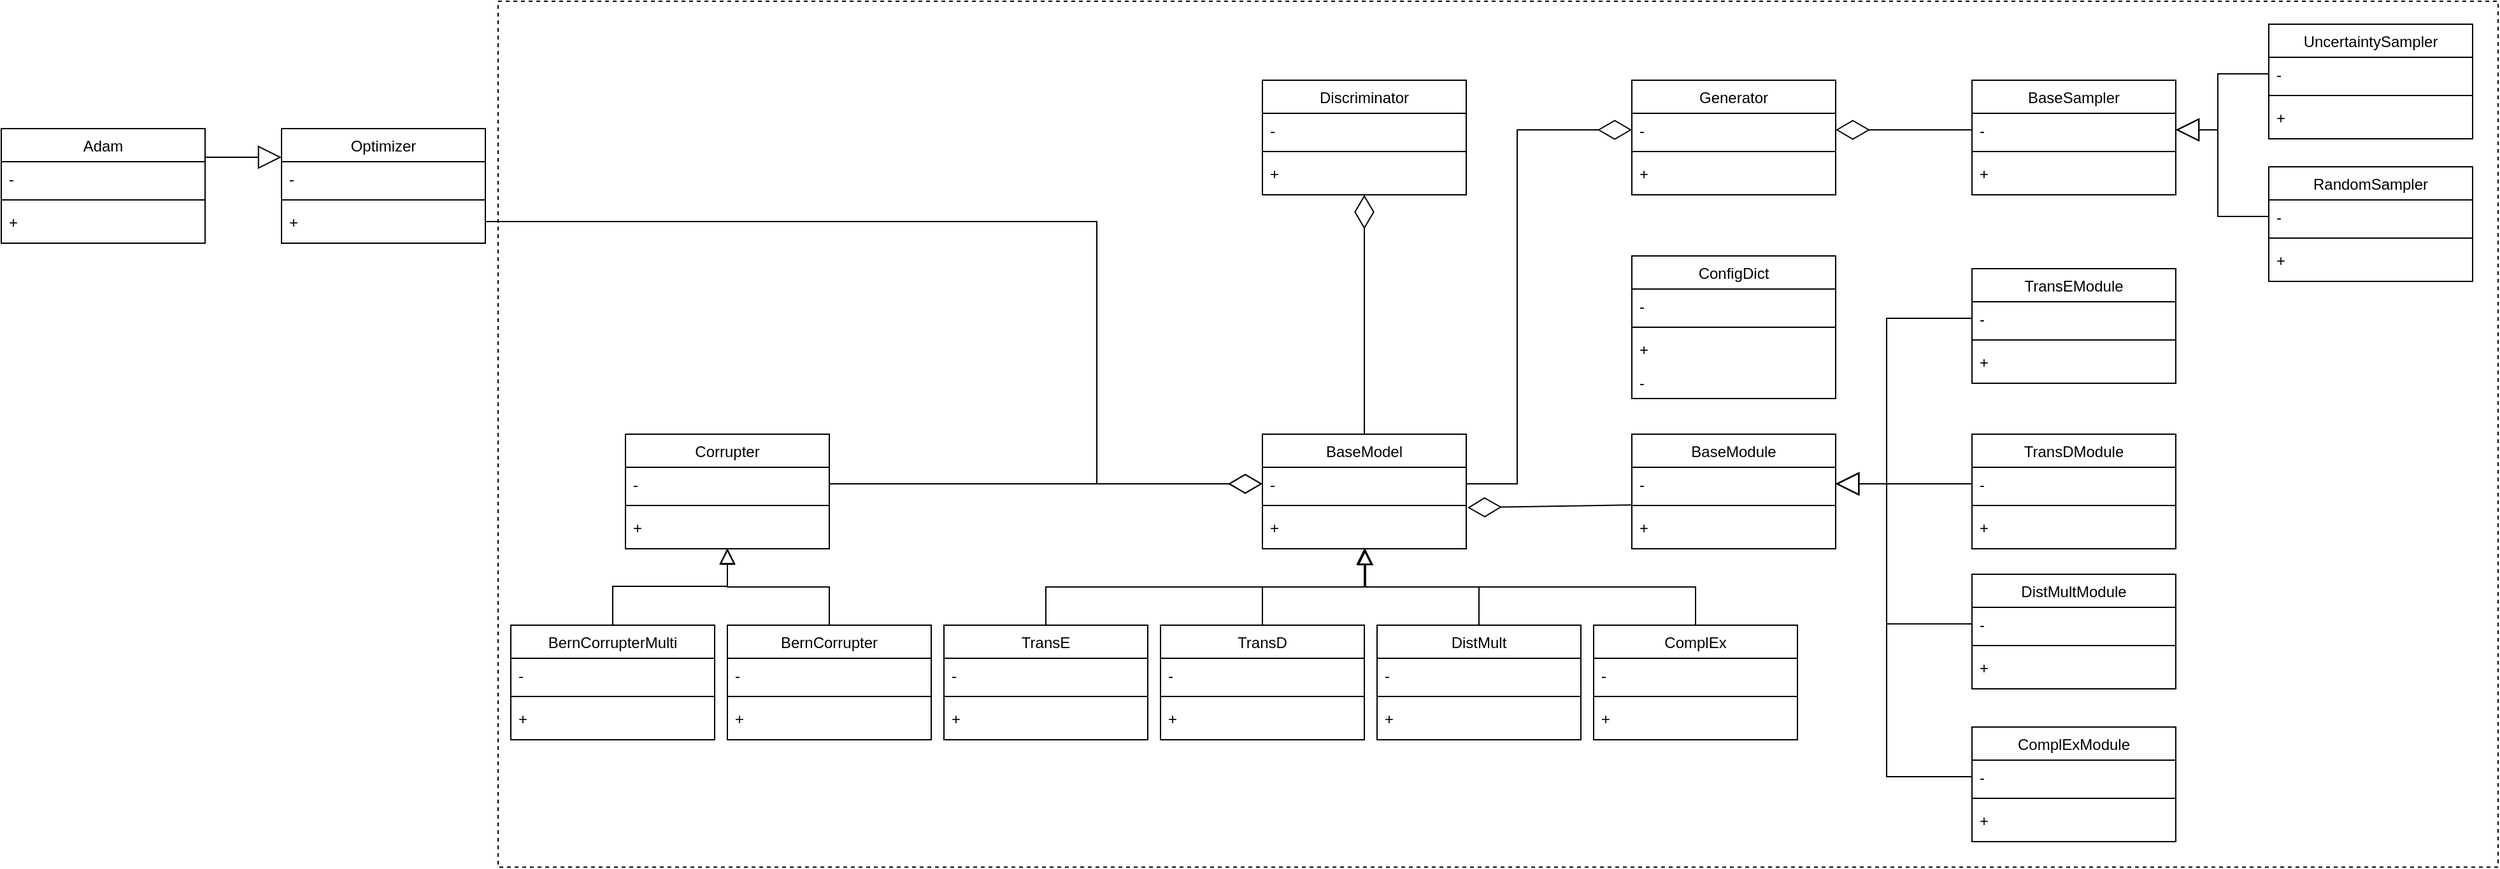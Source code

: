 <mxfile version="15.8.4" type="device"><diagram id="C5RBs43oDa-KdzZeNtuy" name="Page-1"><mxGraphModel dx="3197" dy="2439" grid="1" gridSize="10" guides="1" tooltips="1" connect="1" arrows="1" fold="1" page="1" pageScale="1" pageWidth="827" pageHeight="1169" math="0" shadow="0"><root><mxCell id="WIyWlLk6GJQsqaUBKTNV-0"/><mxCell id="WIyWlLk6GJQsqaUBKTNV-1" parent="WIyWlLk6GJQsqaUBKTNV-0"/><mxCell id="CrCPTvhU0eJIZJdXTXKo-10" value="" style="rounded=0;whiteSpace=wrap;html=1;dashed=1;" vertex="1" parent="WIyWlLk6GJQsqaUBKTNV-1"><mxGeometry x="-330" y="-490" width="1570" height="680" as="geometry"/></mxCell><mxCell id="NubgHJMBc4jNdzSwaArG-0" value="Generator" style="swimlane;fontStyle=0;align=center;verticalAlign=top;childLayout=stackLayout;horizontal=1;startSize=26;horizontalStack=0;resizeParent=1;resizeLast=0;collapsible=1;marginBottom=0;rounded=0;shadow=0;strokeWidth=1;" parent="WIyWlLk6GJQsqaUBKTNV-1" vertex="1"><mxGeometry x="560" y="-428" width="160" height="90" as="geometry"><mxRectangle x="550" y="140" width="160" height="26" as="alternateBounds"/></mxGeometry></mxCell><mxCell id="NubgHJMBc4jNdzSwaArG-5" value="- " style="text;align=left;verticalAlign=top;spacingLeft=4;spacingRight=4;overflow=hidden;rotatable=0;points=[[0,0.5],[1,0.5]];portConstraint=eastwest;rounded=0;shadow=0;html=0;" parent="NubgHJMBc4jNdzSwaArG-0" vertex="1"><mxGeometry y="26" width="160" height="26" as="geometry"/></mxCell><mxCell id="NubgHJMBc4jNdzSwaArG-6" value="" style="line;html=1;strokeWidth=1;align=left;verticalAlign=middle;spacingTop=-1;spacingLeft=3;spacingRight=3;rotatable=0;labelPosition=right;points=[];portConstraint=eastwest;" parent="NubgHJMBc4jNdzSwaArG-0" vertex="1"><mxGeometry y="52" width="160" height="8" as="geometry"/></mxCell><mxCell id="NubgHJMBc4jNdzSwaArG-7" value="+ " style="text;align=left;verticalAlign=top;spacingLeft=4;spacingRight=4;overflow=hidden;rotatable=0;points=[[0,0.5],[1,0.5]];portConstraint=eastwest;" parent="NubgHJMBc4jNdzSwaArG-0" vertex="1"><mxGeometry y="60" width="160" height="26" as="geometry"/></mxCell><mxCell id="NubgHJMBc4jNdzSwaArG-10" value="Discriminator" style="swimlane;fontStyle=0;align=center;verticalAlign=top;childLayout=stackLayout;horizontal=1;startSize=26;horizontalStack=0;resizeParent=1;resizeLast=0;collapsible=1;marginBottom=0;rounded=0;shadow=0;strokeWidth=1;" parent="WIyWlLk6GJQsqaUBKTNV-1" vertex="1"><mxGeometry x="270" y="-428" width="160" height="90" as="geometry"><mxRectangle x="550" y="140" width="160" height="26" as="alternateBounds"/></mxGeometry></mxCell><mxCell id="NubgHJMBc4jNdzSwaArG-11" value="- " style="text;align=left;verticalAlign=top;spacingLeft=4;spacingRight=4;overflow=hidden;rotatable=0;points=[[0,0.5],[1,0.5]];portConstraint=eastwest;rounded=0;shadow=0;html=0;" parent="NubgHJMBc4jNdzSwaArG-10" vertex="1"><mxGeometry y="26" width="160" height="26" as="geometry"/></mxCell><mxCell id="NubgHJMBc4jNdzSwaArG-12" value="" style="line;html=1;strokeWidth=1;align=left;verticalAlign=middle;spacingTop=-1;spacingLeft=3;spacingRight=3;rotatable=0;labelPosition=right;points=[];portConstraint=eastwest;" parent="NubgHJMBc4jNdzSwaArG-10" vertex="1"><mxGeometry y="52" width="160" height="8" as="geometry"/></mxCell><mxCell id="NubgHJMBc4jNdzSwaArG-13" value="+ " style="text;align=left;verticalAlign=top;spacingLeft=4;spacingRight=4;overflow=hidden;rotatable=0;points=[[0,0.5],[1,0.5]];portConstraint=eastwest;" parent="NubgHJMBc4jNdzSwaArG-10" vertex="1"><mxGeometry y="60" width="160" height="26" as="geometry"/></mxCell><mxCell id="NubgHJMBc4jNdzSwaArG-14" value="BaseModel" style="swimlane;fontStyle=0;align=center;verticalAlign=top;childLayout=stackLayout;horizontal=1;startSize=26;horizontalStack=0;resizeParent=1;resizeLast=0;collapsible=1;marginBottom=0;rounded=0;shadow=0;strokeWidth=1;" parent="WIyWlLk6GJQsqaUBKTNV-1" vertex="1"><mxGeometry x="270" y="-150" width="160" height="90" as="geometry"><mxRectangle x="550" y="140" width="160" height="26" as="alternateBounds"/></mxGeometry></mxCell><mxCell id="NubgHJMBc4jNdzSwaArG-15" value="- " style="text;align=left;verticalAlign=top;spacingLeft=4;spacingRight=4;overflow=hidden;rotatable=0;points=[[0,0.5],[1,0.5]];portConstraint=eastwest;rounded=0;shadow=0;html=0;" parent="NubgHJMBc4jNdzSwaArG-14" vertex="1"><mxGeometry y="26" width="160" height="26" as="geometry"/></mxCell><mxCell id="NubgHJMBc4jNdzSwaArG-16" value="" style="line;html=1;strokeWidth=1;align=left;verticalAlign=middle;spacingTop=-1;spacingLeft=3;spacingRight=3;rotatable=0;labelPosition=right;points=[];portConstraint=eastwest;" parent="NubgHJMBc4jNdzSwaArG-14" vertex="1"><mxGeometry y="52" width="160" height="8" as="geometry"/></mxCell><mxCell id="NubgHJMBc4jNdzSwaArG-17" value="+ " style="text;align=left;verticalAlign=top;spacingLeft=4;spacingRight=4;overflow=hidden;rotatable=0;points=[[0,0.5],[1,0.5]];portConstraint=eastwest;" parent="NubgHJMBc4jNdzSwaArG-14" vertex="1"><mxGeometry y="60" width="160" height="26" as="geometry"/></mxCell><mxCell id="NubgHJMBc4jNdzSwaArG-18" value="TransE" style="swimlane;fontStyle=0;align=center;verticalAlign=top;childLayout=stackLayout;horizontal=1;startSize=26;horizontalStack=0;resizeParent=1;resizeLast=0;collapsible=1;marginBottom=0;rounded=0;shadow=0;strokeWidth=1;" parent="WIyWlLk6GJQsqaUBKTNV-1" vertex="1"><mxGeometry x="20" width="160" height="90" as="geometry"><mxRectangle x="550" y="140" width="160" height="26" as="alternateBounds"/></mxGeometry></mxCell><mxCell id="NubgHJMBc4jNdzSwaArG-19" value="- " style="text;align=left;verticalAlign=top;spacingLeft=4;spacingRight=4;overflow=hidden;rotatable=0;points=[[0,0.5],[1,0.5]];portConstraint=eastwest;rounded=0;shadow=0;html=0;" parent="NubgHJMBc4jNdzSwaArG-18" vertex="1"><mxGeometry y="26" width="160" height="26" as="geometry"/></mxCell><mxCell id="NubgHJMBc4jNdzSwaArG-20" value="" style="line;html=1;strokeWidth=1;align=left;verticalAlign=middle;spacingTop=-1;spacingLeft=3;spacingRight=3;rotatable=0;labelPosition=right;points=[];portConstraint=eastwest;" parent="NubgHJMBc4jNdzSwaArG-18" vertex="1"><mxGeometry y="52" width="160" height="8" as="geometry"/></mxCell><mxCell id="NubgHJMBc4jNdzSwaArG-21" value="+ " style="text;align=left;verticalAlign=top;spacingLeft=4;spacingRight=4;overflow=hidden;rotatable=0;points=[[0,0.5],[1,0.5]];portConstraint=eastwest;" parent="NubgHJMBc4jNdzSwaArG-18" vertex="1"><mxGeometry y="60" width="160" height="26" as="geometry"/></mxCell><mxCell id="NubgHJMBc4jNdzSwaArG-22" value="TransD" style="swimlane;fontStyle=0;align=center;verticalAlign=top;childLayout=stackLayout;horizontal=1;startSize=26;horizontalStack=0;resizeParent=1;resizeLast=0;collapsible=1;marginBottom=0;rounded=0;shadow=0;strokeWidth=1;" parent="WIyWlLk6GJQsqaUBKTNV-1" vertex="1"><mxGeometry x="190" width="160" height="90" as="geometry"><mxRectangle x="550" y="140" width="160" height="26" as="alternateBounds"/></mxGeometry></mxCell><mxCell id="NubgHJMBc4jNdzSwaArG-23" value="- " style="text;align=left;verticalAlign=top;spacingLeft=4;spacingRight=4;overflow=hidden;rotatable=0;points=[[0,0.5],[1,0.5]];portConstraint=eastwest;rounded=0;shadow=0;html=0;" parent="NubgHJMBc4jNdzSwaArG-22" vertex="1"><mxGeometry y="26" width="160" height="26" as="geometry"/></mxCell><mxCell id="NubgHJMBc4jNdzSwaArG-24" value="" style="line;html=1;strokeWidth=1;align=left;verticalAlign=middle;spacingTop=-1;spacingLeft=3;spacingRight=3;rotatable=0;labelPosition=right;points=[];portConstraint=eastwest;" parent="NubgHJMBc4jNdzSwaArG-22" vertex="1"><mxGeometry y="52" width="160" height="8" as="geometry"/></mxCell><mxCell id="NubgHJMBc4jNdzSwaArG-25" value="+ " style="text;align=left;verticalAlign=top;spacingLeft=4;spacingRight=4;overflow=hidden;rotatable=0;points=[[0,0.5],[1,0.5]];portConstraint=eastwest;" parent="NubgHJMBc4jNdzSwaArG-22" vertex="1"><mxGeometry y="60" width="160" height="26" as="geometry"/></mxCell><mxCell id="NubgHJMBc4jNdzSwaArG-26" value="DistMult" style="swimlane;fontStyle=0;align=center;verticalAlign=top;childLayout=stackLayout;horizontal=1;startSize=26;horizontalStack=0;resizeParent=1;resizeLast=0;collapsible=1;marginBottom=0;rounded=0;shadow=0;strokeWidth=1;" parent="WIyWlLk6GJQsqaUBKTNV-1" vertex="1"><mxGeometry x="360" width="160" height="90" as="geometry"><mxRectangle x="550" y="140" width="160" height="26" as="alternateBounds"/></mxGeometry></mxCell><mxCell id="NubgHJMBc4jNdzSwaArG-27" value="- " style="text;align=left;verticalAlign=top;spacingLeft=4;spacingRight=4;overflow=hidden;rotatable=0;points=[[0,0.5],[1,0.5]];portConstraint=eastwest;rounded=0;shadow=0;html=0;" parent="NubgHJMBc4jNdzSwaArG-26" vertex="1"><mxGeometry y="26" width="160" height="26" as="geometry"/></mxCell><mxCell id="NubgHJMBc4jNdzSwaArG-28" value="" style="line;html=1;strokeWidth=1;align=left;verticalAlign=middle;spacingTop=-1;spacingLeft=3;spacingRight=3;rotatable=0;labelPosition=right;points=[];portConstraint=eastwest;" parent="NubgHJMBc4jNdzSwaArG-26" vertex="1"><mxGeometry y="52" width="160" height="8" as="geometry"/></mxCell><mxCell id="NubgHJMBc4jNdzSwaArG-29" value="+ " style="text;align=left;verticalAlign=top;spacingLeft=4;spacingRight=4;overflow=hidden;rotatable=0;points=[[0,0.5],[1,0.5]];portConstraint=eastwest;" parent="NubgHJMBc4jNdzSwaArG-26" vertex="1"><mxGeometry y="60" width="160" height="26" as="geometry"/></mxCell><mxCell id="NubgHJMBc4jNdzSwaArG-30" value="ComplEx" style="swimlane;fontStyle=0;align=center;verticalAlign=top;childLayout=stackLayout;horizontal=1;startSize=26;horizontalStack=0;resizeParent=1;resizeLast=0;collapsible=1;marginBottom=0;rounded=0;shadow=0;strokeWidth=1;" parent="WIyWlLk6GJQsqaUBKTNV-1" vertex="1"><mxGeometry x="530" width="160" height="90" as="geometry"><mxRectangle x="550" y="140" width="160" height="26" as="alternateBounds"/></mxGeometry></mxCell><mxCell id="NubgHJMBc4jNdzSwaArG-31" value="- " style="text;align=left;verticalAlign=top;spacingLeft=4;spacingRight=4;overflow=hidden;rotatable=0;points=[[0,0.5],[1,0.5]];portConstraint=eastwest;rounded=0;shadow=0;html=0;" parent="NubgHJMBc4jNdzSwaArG-30" vertex="1"><mxGeometry y="26" width="160" height="26" as="geometry"/></mxCell><mxCell id="NubgHJMBc4jNdzSwaArG-32" value="" style="line;html=1;strokeWidth=1;align=left;verticalAlign=middle;spacingTop=-1;spacingLeft=3;spacingRight=3;rotatable=0;labelPosition=right;points=[];portConstraint=eastwest;" parent="NubgHJMBc4jNdzSwaArG-30" vertex="1"><mxGeometry y="52" width="160" height="8" as="geometry"/></mxCell><mxCell id="NubgHJMBc4jNdzSwaArG-33" value="+ " style="text;align=left;verticalAlign=top;spacingLeft=4;spacingRight=4;overflow=hidden;rotatable=0;points=[[0,0.5],[1,0.5]];portConstraint=eastwest;" parent="NubgHJMBc4jNdzSwaArG-30" vertex="1"><mxGeometry y="60" width="160" height="26" as="geometry"/></mxCell><mxCell id="NubgHJMBc4jNdzSwaArG-34" value="BaseModule" style="swimlane;fontStyle=0;align=center;verticalAlign=top;childLayout=stackLayout;horizontal=1;startSize=26;horizontalStack=0;resizeParent=1;resizeLast=0;collapsible=1;marginBottom=0;rounded=0;shadow=0;strokeWidth=1;" parent="WIyWlLk6GJQsqaUBKTNV-1" vertex="1"><mxGeometry x="560" y="-150" width="160" height="90" as="geometry"><mxRectangle x="550" y="140" width="160" height="26" as="alternateBounds"/></mxGeometry></mxCell><mxCell id="NubgHJMBc4jNdzSwaArG-35" value="- " style="text;align=left;verticalAlign=top;spacingLeft=4;spacingRight=4;overflow=hidden;rotatable=0;points=[[0,0.5],[1,0.5]];portConstraint=eastwest;rounded=0;shadow=0;html=0;" parent="NubgHJMBc4jNdzSwaArG-34" vertex="1"><mxGeometry y="26" width="160" height="26" as="geometry"/></mxCell><mxCell id="NubgHJMBc4jNdzSwaArG-36" value="" style="line;html=1;strokeWidth=1;align=left;verticalAlign=middle;spacingTop=-1;spacingLeft=3;spacingRight=3;rotatable=0;labelPosition=right;points=[];portConstraint=eastwest;" parent="NubgHJMBc4jNdzSwaArG-34" vertex="1"><mxGeometry y="52" width="160" height="8" as="geometry"/></mxCell><mxCell id="NubgHJMBc4jNdzSwaArG-37" value="+ " style="text;align=left;verticalAlign=top;spacingLeft=4;spacingRight=4;overflow=hidden;rotatable=0;points=[[0,0.5],[1,0.5]];portConstraint=eastwest;" parent="NubgHJMBc4jNdzSwaArG-34" vertex="1"><mxGeometry y="60" width="160" height="26" as="geometry"/></mxCell><mxCell id="NubgHJMBc4jNdzSwaArG-38" value="TransEModule" style="swimlane;fontStyle=0;align=center;verticalAlign=top;childLayout=stackLayout;horizontal=1;startSize=26;horizontalStack=0;resizeParent=1;resizeLast=0;collapsible=1;marginBottom=0;rounded=0;shadow=0;strokeWidth=1;" parent="WIyWlLk6GJQsqaUBKTNV-1" vertex="1"><mxGeometry x="827" y="-280" width="160" height="90" as="geometry"><mxRectangle x="550" y="140" width="160" height="26" as="alternateBounds"/></mxGeometry></mxCell><mxCell id="NubgHJMBc4jNdzSwaArG-39" value="- " style="text;align=left;verticalAlign=top;spacingLeft=4;spacingRight=4;overflow=hidden;rotatable=0;points=[[0,0.5],[1,0.5]];portConstraint=eastwest;rounded=0;shadow=0;html=0;" parent="NubgHJMBc4jNdzSwaArG-38" vertex="1"><mxGeometry y="26" width="160" height="26" as="geometry"/></mxCell><mxCell id="NubgHJMBc4jNdzSwaArG-40" value="" style="line;html=1;strokeWidth=1;align=left;verticalAlign=middle;spacingTop=-1;spacingLeft=3;spacingRight=3;rotatable=0;labelPosition=right;points=[];portConstraint=eastwest;" parent="NubgHJMBc4jNdzSwaArG-38" vertex="1"><mxGeometry y="52" width="160" height="8" as="geometry"/></mxCell><mxCell id="NubgHJMBc4jNdzSwaArG-41" value="+ " style="text;align=left;verticalAlign=top;spacingLeft=4;spacingRight=4;overflow=hidden;rotatable=0;points=[[0,0.5],[1,0.5]];portConstraint=eastwest;" parent="NubgHJMBc4jNdzSwaArG-38" vertex="1"><mxGeometry y="60" width="160" height="26" as="geometry"/></mxCell><mxCell id="NubgHJMBc4jNdzSwaArG-42" value="TransDModule" style="swimlane;fontStyle=0;align=center;verticalAlign=top;childLayout=stackLayout;horizontal=1;startSize=26;horizontalStack=0;resizeParent=1;resizeLast=0;collapsible=1;marginBottom=0;rounded=0;shadow=0;strokeWidth=1;" parent="WIyWlLk6GJQsqaUBKTNV-1" vertex="1"><mxGeometry x="827" y="-150" width="160" height="90" as="geometry"><mxRectangle x="550" y="140" width="160" height="26" as="alternateBounds"/></mxGeometry></mxCell><mxCell id="NubgHJMBc4jNdzSwaArG-43" value="- " style="text;align=left;verticalAlign=top;spacingLeft=4;spacingRight=4;overflow=hidden;rotatable=0;points=[[0,0.5],[1,0.5]];portConstraint=eastwest;rounded=0;shadow=0;html=0;" parent="NubgHJMBc4jNdzSwaArG-42" vertex="1"><mxGeometry y="26" width="160" height="26" as="geometry"/></mxCell><mxCell id="NubgHJMBc4jNdzSwaArG-44" value="" style="line;html=1;strokeWidth=1;align=left;verticalAlign=middle;spacingTop=-1;spacingLeft=3;spacingRight=3;rotatable=0;labelPosition=right;points=[];portConstraint=eastwest;" parent="NubgHJMBc4jNdzSwaArG-42" vertex="1"><mxGeometry y="52" width="160" height="8" as="geometry"/></mxCell><mxCell id="NubgHJMBc4jNdzSwaArG-45" value="+ " style="text;align=left;verticalAlign=top;spacingLeft=4;spacingRight=4;overflow=hidden;rotatable=0;points=[[0,0.5],[1,0.5]];portConstraint=eastwest;" parent="NubgHJMBc4jNdzSwaArG-42" vertex="1"><mxGeometry y="60" width="160" height="26" as="geometry"/></mxCell><mxCell id="NubgHJMBc4jNdzSwaArG-46" value="DistMultModule" style="swimlane;fontStyle=0;align=center;verticalAlign=top;childLayout=stackLayout;horizontal=1;startSize=26;horizontalStack=0;resizeParent=1;resizeLast=0;collapsible=1;marginBottom=0;rounded=0;shadow=0;strokeWidth=1;" parent="WIyWlLk6GJQsqaUBKTNV-1" vertex="1"><mxGeometry x="827" y="-40" width="160" height="90" as="geometry"><mxRectangle x="550" y="140" width="160" height="26" as="alternateBounds"/></mxGeometry></mxCell><mxCell id="NubgHJMBc4jNdzSwaArG-47" value="- " style="text;align=left;verticalAlign=top;spacingLeft=4;spacingRight=4;overflow=hidden;rotatable=0;points=[[0,0.5],[1,0.5]];portConstraint=eastwest;rounded=0;shadow=0;html=0;" parent="NubgHJMBc4jNdzSwaArG-46" vertex="1"><mxGeometry y="26" width="160" height="26" as="geometry"/></mxCell><mxCell id="NubgHJMBc4jNdzSwaArG-48" value="" style="line;html=1;strokeWidth=1;align=left;verticalAlign=middle;spacingTop=-1;spacingLeft=3;spacingRight=3;rotatable=0;labelPosition=right;points=[];portConstraint=eastwest;" parent="NubgHJMBc4jNdzSwaArG-46" vertex="1"><mxGeometry y="52" width="160" height="8" as="geometry"/></mxCell><mxCell id="NubgHJMBc4jNdzSwaArG-49" value="+ " style="text;align=left;verticalAlign=top;spacingLeft=4;spacingRight=4;overflow=hidden;rotatable=0;points=[[0,0.5],[1,0.5]];portConstraint=eastwest;" parent="NubgHJMBc4jNdzSwaArG-46" vertex="1"><mxGeometry y="60" width="160" height="26" as="geometry"/></mxCell><mxCell id="NubgHJMBc4jNdzSwaArG-50" value="ComplExModule" style="swimlane;fontStyle=0;align=center;verticalAlign=top;childLayout=stackLayout;horizontal=1;startSize=26;horizontalStack=0;resizeParent=1;resizeLast=0;collapsible=1;marginBottom=0;rounded=0;shadow=0;strokeWidth=1;" parent="WIyWlLk6GJQsqaUBKTNV-1" vertex="1"><mxGeometry x="827" y="80" width="160" height="90" as="geometry"><mxRectangle x="550" y="140" width="160" height="26" as="alternateBounds"/></mxGeometry></mxCell><mxCell id="NubgHJMBc4jNdzSwaArG-51" value="- " style="text;align=left;verticalAlign=top;spacingLeft=4;spacingRight=4;overflow=hidden;rotatable=0;points=[[0,0.5],[1,0.5]];portConstraint=eastwest;rounded=0;shadow=0;html=0;" parent="NubgHJMBc4jNdzSwaArG-50" vertex="1"><mxGeometry y="26" width="160" height="26" as="geometry"/></mxCell><mxCell id="NubgHJMBc4jNdzSwaArG-52" value="" style="line;html=1;strokeWidth=1;align=left;verticalAlign=middle;spacingTop=-1;spacingLeft=3;spacingRight=3;rotatable=0;labelPosition=right;points=[];portConstraint=eastwest;" parent="NubgHJMBc4jNdzSwaArG-50" vertex="1"><mxGeometry y="52" width="160" height="8" as="geometry"/></mxCell><mxCell id="NubgHJMBc4jNdzSwaArG-53" value="+ " style="text;align=left;verticalAlign=top;spacingLeft=4;spacingRight=4;overflow=hidden;rotatable=0;points=[[0,0.5],[1,0.5]];portConstraint=eastwest;" parent="NubgHJMBc4jNdzSwaArG-50" vertex="1"><mxGeometry y="60" width="160" height="26" as="geometry"/></mxCell><mxCell id="NubgHJMBc4jNdzSwaArG-54" value="BaseSampler" style="swimlane;fontStyle=0;align=center;verticalAlign=top;childLayout=stackLayout;horizontal=1;startSize=26;horizontalStack=0;resizeParent=1;resizeLast=0;collapsible=1;marginBottom=0;rounded=0;shadow=0;strokeWidth=1;" parent="WIyWlLk6GJQsqaUBKTNV-1" vertex="1"><mxGeometry x="827" y="-428" width="160" height="90" as="geometry"><mxRectangle x="550" y="140" width="160" height="26" as="alternateBounds"/></mxGeometry></mxCell><mxCell id="NubgHJMBc4jNdzSwaArG-55" value="- " style="text;align=left;verticalAlign=top;spacingLeft=4;spacingRight=4;overflow=hidden;rotatable=0;points=[[0,0.5],[1,0.5]];portConstraint=eastwest;rounded=0;shadow=0;html=0;" parent="NubgHJMBc4jNdzSwaArG-54" vertex="1"><mxGeometry y="26" width="160" height="26" as="geometry"/></mxCell><mxCell id="NubgHJMBc4jNdzSwaArG-56" value="" style="line;html=1;strokeWidth=1;align=left;verticalAlign=middle;spacingTop=-1;spacingLeft=3;spacingRight=3;rotatable=0;labelPosition=right;points=[];portConstraint=eastwest;" parent="NubgHJMBc4jNdzSwaArG-54" vertex="1"><mxGeometry y="52" width="160" height="8" as="geometry"/></mxCell><mxCell id="NubgHJMBc4jNdzSwaArG-57" value="+ " style="text;align=left;verticalAlign=top;spacingLeft=4;spacingRight=4;overflow=hidden;rotatable=0;points=[[0,0.5],[1,0.5]];portConstraint=eastwest;" parent="NubgHJMBc4jNdzSwaArG-54" vertex="1"><mxGeometry y="60" width="160" height="26" as="geometry"/></mxCell><mxCell id="NubgHJMBc4jNdzSwaArG-58" value="RandomSampler" style="swimlane;fontStyle=0;align=center;verticalAlign=top;childLayout=stackLayout;horizontal=1;startSize=26;horizontalStack=0;resizeParent=1;resizeLast=0;collapsible=1;marginBottom=0;rounded=0;shadow=0;strokeWidth=1;" parent="WIyWlLk6GJQsqaUBKTNV-1" vertex="1"><mxGeometry x="1060" y="-360" width="160" height="90" as="geometry"><mxRectangle x="550" y="140" width="160" height="26" as="alternateBounds"/></mxGeometry></mxCell><mxCell id="NubgHJMBc4jNdzSwaArG-59" value="- " style="text;align=left;verticalAlign=top;spacingLeft=4;spacingRight=4;overflow=hidden;rotatable=0;points=[[0,0.5],[1,0.5]];portConstraint=eastwest;rounded=0;shadow=0;html=0;" parent="NubgHJMBc4jNdzSwaArG-58" vertex="1"><mxGeometry y="26" width="160" height="26" as="geometry"/></mxCell><mxCell id="NubgHJMBc4jNdzSwaArG-60" value="" style="line;html=1;strokeWidth=1;align=left;verticalAlign=middle;spacingTop=-1;spacingLeft=3;spacingRight=3;rotatable=0;labelPosition=right;points=[];portConstraint=eastwest;" parent="NubgHJMBc4jNdzSwaArG-58" vertex="1"><mxGeometry y="52" width="160" height="8" as="geometry"/></mxCell><mxCell id="NubgHJMBc4jNdzSwaArG-61" value="+ " style="text;align=left;verticalAlign=top;spacingLeft=4;spacingRight=4;overflow=hidden;rotatable=0;points=[[0,0.5],[1,0.5]];portConstraint=eastwest;" parent="NubgHJMBc4jNdzSwaArG-58" vertex="1"><mxGeometry y="60" width="160" height="26" as="geometry"/></mxCell><mxCell id="NubgHJMBc4jNdzSwaArG-62" value="UncertaintySampler" style="swimlane;fontStyle=0;align=center;verticalAlign=top;childLayout=stackLayout;horizontal=1;startSize=26;horizontalStack=0;resizeParent=1;resizeLast=0;collapsible=1;marginBottom=0;rounded=0;shadow=0;strokeWidth=1;" parent="WIyWlLk6GJQsqaUBKTNV-1" vertex="1"><mxGeometry x="1060" y="-472" width="160" height="90" as="geometry"><mxRectangle x="550" y="140" width="160" height="26" as="alternateBounds"/></mxGeometry></mxCell><mxCell id="NubgHJMBc4jNdzSwaArG-63" value="- " style="text;align=left;verticalAlign=top;spacingLeft=4;spacingRight=4;overflow=hidden;rotatable=0;points=[[0,0.5],[1,0.5]];portConstraint=eastwest;rounded=0;shadow=0;html=0;" parent="NubgHJMBc4jNdzSwaArG-62" vertex="1"><mxGeometry y="26" width="160" height="26" as="geometry"/></mxCell><mxCell id="NubgHJMBc4jNdzSwaArG-64" value="" style="line;html=1;strokeWidth=1;align=left;verticalAlign=middle;spacingTop=-1;spacingLeft=3;spacingRight=3;rotatable=0;labelPosition=right;points=[];portConstraint=eastwest;" parent="NubgHJMBc4jNdzSwaArG-62" vertex="1"><mxGeometry y="52" width="160" height="8" as="geometry"/></mxCell><mxCell id="NubgHJMBc4jNdzSwaArG-65" value="+ " style="text;align=left;verticalAlign=top;spacingLeft=4;spacingRight=4;overflow=hidden;rotatable=0;points=[[0,0.5],[1,0.5]];portConstraint=eastwest;" parent="NubgHJMBc4jNdzSwaArG-62" vertex="1"><mxGeometry y="60" width="160" height="26" as="geometry"/></mxCell><mxCell id="NubgHJMBc4jNdzSwaArG-66" value="BernCorrupterMulti" style="swimlane;fontStyle=0;align=center;verticalAlign=top;childLayout=stackLayout;horizontal=1;startSize=26;horizontalStack=0;resizeParent=1;resizeLast=0;collapsible=1;marginBottom=0;rounded=0;shadow=0;strokeWidth=1;" parent="WIyWlLk6GJQsqaUBKTNV-1" vertex="1"><mxGeometry x="-320" width="160" height="90" as="geometry"><mxRectangle x="550" y="140" width="160" height="26" as="alternateBounds"/></mxGeometry></mxCell><mxCell id="NubgHJMBc4jNdzSwaArG-67" value="- " style="text;align=left;verticalAlign=top;spacingLeft=4;spacingRight=4;overflow=hidden;rotatable=0;points=[[0,0.5],[1,0.5]];portConstraint=eastwest;rounded=0;shadow=0;html=0;" parent="NubgHJMBc4jNdzSwaArG-66" vertex="1"><mxGeometry y="26" width="160" height="26" as="geometry"/></mxCell><mxCell id="NubgHJMBc4jNdzSwaArG-68" value="" style="line;html=1;strokeWidth=1;align=left;verticalAlign=middle;spacingTop=-1;spacingLeft=3;spacingRight=3;rotatable=0;labelPosition=right;points=[];portConstraint=eastwest;" parent="NubgHJMBc4jNdzSwaArG-66" vertex="1"><mxGeometry y="52" width="160" height="8" as="geometry"/></mxCell><mxCell id="NubgHJMBc4jNdzSwaArG-69" value="+ " style="text;align=left;verticalAlign=top;spacingLeft=4;spacingRight=4;overflow=hidden;rotatable=0;points=[[0,0.5],[1,0.5]];portConstraint=eastwest;" parent="NubgHJMBc4jNdzSwaArG-66" vertex="1"><mxGeometry y="60" width="160" height="26" as="geometry"/></mxCell><mxCell id="NubgHJMBc4jNdzSwaArG-70" value="Corrupter" style="swimlane;fontStyle=0;align=center;verticalAlign=top;childLayout=stackLayout;horizontal=1;startSize=26;horizontalStack=0;resizeParent=1;resizeLast=0;collapsible=1;marginBottom=0;rounded=0;shadow=0;strokeWidth=1;" parent="WIyWlLk6GJQsqaUBKTNV-1" vertex="1"><mxGeometry x="-230" y="-150" width="160" height="90" as="geometry"><mxRectangle x="550" y="140" width="160" height="26" as="alternateBounds"/></mxGeometry></mxCell><mxCell id="NubgHJMBc4jNdzSwaArG-71" value="- " style="text;align=left;verticalAlign=top;spacingLeft=4;spacingRight=4;overflow=hidden;rotatable=0;points=[[0,0.5],[1,0.5]];portConstraint=eastwest;rounded=0;shadow=0;html=0;" parent="NubgHJMBc4jNdzSwaArG-70" vertex="1"><mxGeometry y="26" width="160" height="26" as="geometry"/></mxCell><mxCell id="NubgHJMBc4jNdzSwaArG-72" value="" style="line;html=1;strokeWidth=1;align=left;verticalAlign=middle;spacingTop=-1;spacingLeft=3;spacingRight=3;rotatable=0;labelPosition=right;points=[];portConstraint=eastwest;" parent="NubgHJMBc4jNdzSwaArG-70" vertex="1"><mxGeometry y="52" width="160" height="8" as="geometry"/></mxCell><mxCell id="NubgHJMBc4jNdzSwaArG-73" value="+ " style="text;align=left;verticalAlign=top;spacingLeft=4;spacingRight=4;overflow=hidden;rotatable=0;points=[[0,0.5],[1,0.5]];portConstraint=eastwest;" parent="NubgHJMBc4jNdzSwaArG-70" vertex="1"><mxGeometry y="60" width="160" height="26" as="geometry"/></mxCell><mxCell id="NubgHJMBc4jNdzSwaArG-74" value="BernCorrupter" style="swimlane;fontStyle=0;align=center;verticalAlign=top;childLayout=stackLayout;horizontal=1;startSize=26;horizontalStack=0;resizeParent=1;resizeLast=0;collapsible=1;marginBottom=0;rounded=0;shadow=0;strokeWidth=1;" parent="WIyWlLk6GJQsqaUBKTNV-1" vertex="1"><mxGeometry x="-150" width="160" height="90" as="geometry"><mxRectangle x="550" y="140" width="160" height="26" as="alternateBounds"/></mxGeometry></mxCell><mxCell id="NubgHJMBc4jNdzSwaArG-75" value="- " style="text;align=left;verticalAlign=top;spacingLeft=4;spacingRight=4;overflow=hidden;rotatable=0;points=[[0,0.5],[1,0.5]];portConstraint=eastwest;rounded=0;shadow=0;html=0;" parent="NubgHJMBc4jNdzSwaArG-74" vertex="1"><mxGeometry y="26" width="160" height="26" as="geometry"/></mxCell><mxCell id="NubgHJMBc4jNdzSwaArG-76" value="" style="line;html=1;strokeWidth=1;align=left;verticalAlign=middle;spacingTop=-1;spacingLeft=3;spacingRight=3;rotatable=0;labelPosition=right;points=[];portConstraint=eastwest;" parent="NubgHJMBc4jNdzSwaArG-74" vertex="1"><mxGeometry y="52" width="160" height="8" as="geometry"/></mxCell><mxCell id="NubgHJMBc4jNdzSwaArG-77" value="+ " style="text;align=left;verticalAlign=top;spacingLeft=4;spacingRight=4;overflow=hidden;rotatable=0;points=[[0,0.5],[1,0.5]];portConstraint=eastwest;" parent="NubgHJMBc4jNdzSwaArG-74" vertex="1"><mxGeometry y="60" width="160" height="26" as="geometry"/></mxCell><mxCell id="NubgHJMBc4jNdzSwaArG-78" value="ConfigDict" style="swimlane;fontStyle=0;align=center;verticalAlign=top;childLayout=stackLayout;horizontal=1;startSize=26;horizontalStack=0;resizeParent=1;resizeLast=0;collapsible=1;marginBottom=0;rounded=0;shadow=0;strokeWidth=1;" parent="WIyWlLk6GJQsqaUBKTNV-1" vertex="1"><mxGeometry x="560" y="-290" width="160" height="112" as="geometry"><mxRectangle x="550" y="140" width="160" height="26" as="alternateBounds"/></mxGeometry></mxCell><mxCell id="NubgHJMBc4jNdzSwaArG-79" value="- " style="text;align=left;verticalAlign=top;spacingLeft=4;spacingRight=4;overflow=hidden;rotatable=0;points=[[0,0.5],[1,0.5]];portConstraint=eastwest;rounded=0;shadow=0;html=0;" parent="NubgHJMBc4jNdzSwaArG-78" vertex="1"><mxGeometry y="26" width="160" height="26" as="geometry"/></mxCell><mxCell id="NubgHJMBc4jNdzSwaArG-80" value="" style="line;html=1;strokeWidth=1;align=left;verticalAlign=middle;spacingTop=-1;spacingLeft=3;spacingRight=3;rotatable=0;labelPosition=right;points=[];portConstraint=eastwest;" parent="NubgHJMBc4jNdzSwaArG-78" vertex="1"><mxGeometry y="52" width="160" height="8" as="geometry"/></mxCell><mxCell id="NubgHJMBc4jNdzSwaArG-81" value="+ " style="text;align=left;verticalAlign=top;spacingLeft=4;spacingRight=4;overflow=hidden;rotatable=0;points=[[0,0.5],[1,0.5]];portConstraint=eastwest;" parent="NubgHJMBc4jNdzSwaArG-78" vertex="1"><mxGeometry y="60" width="160" height="26" as="geometry"/></mxCell><mxCell id="NubgHJMBc4jNdzSwaArG-87" value="- " style="text;align=left;verticalAlign=top;spacingLeft=4;spacingRight=4;overflow=hidden;rotatable=0;points=[[0,0.5],[1,0.5]];portConstraint=eastwest;rounded=0;shadow=0;html=0;" parent="NubgHJMBc4jNdzSwaArG-78" vertex="1"><mxGeometry y="86" width="160" height="26" as="geometry"/></mxCell><mxCell id="NubgHJMBc4jNdzSwaArG-82" value="Optimizer" style="swimlane;fontStyle=0;align=center;verticalAlign=top;childLayout=stackLayout;horizontal=1;startSize=26;horizontalStack=0;resizeParent=1;resizeLast=0;collapsible=1;marginBottom=0;rounded=0;shadow=0;strokeWidth=1;" parent="WIyWlLk6GJQsqaUBKTNV-1" vertex="1"><mxGeometry x="-500" y="-390" width="160" height="90" as="geometry"><mxRectangle x="550" y="140" width="160" height="26" as="alternateBounds"/></mxGeometry></mxCell><mxCell id="NubgHJMBc4jNdzSwaArG-83" value="- " style="text;align=left;verticalAlign=top;spacingLeft=4;spacingRight=4;overflow=hidden;rotatable=0;points=[[0,0.5],[1,0.5]];portConstraint=eastwest;rounded=0;shadow=0;html=0;" parent="NubgHJMBc4jNdzSwaArG-82" vertex="1"><mxGeometry y="26" width="160" height="26" as="geometry"/></mxCell><mxCell id="NubgHJMBc4jNdzSwaArG-84" value="" style="line;html=1;strokeWidth=1;align=left;verticalAlign=middle;spacingTop=-1;spacingLeft=3;spacingRight=3;rotatable=0;labelPosition=right;points=[];portConstraint=eastwest;" parent="NubgHJMBc4jNdzSwaArG-82" vertex="1"><mxGeometry y="52" width="160" height="8" as="geometry"/></mxCell><mxCell id="NubgHJMBc4jNdzSwaArG-85" value="+ " style="text;align=left;verticalAlign=top;spacingLeft=4;spacingRight=4;overflow=hidden;rotatable=0;points=[[0,0.5],[1,0.5]];portConstraint=eastwest;" parent="NubgHJMBc4jNdzSwaArG-82" vertex="1"><mxGeometry y="60" width="160" height="26" as="geometry"/></mxCell><mxCell id="NubgHJMBc4jNdzSwaArG-86" value="Adam" style="swimlane;fontStyle=0;align=center;verticalAlign=top;childLayout=stackLayout;horizontal=1;startSize=26;horizontalStack=0;resizeParent=1;resizeLast=0;collapsible=1;marginBottom=0;rounded=0;shadow=0;strokeWidth=1;" parent="WIyWlLk6GJQsqaUBKTNV-1" vertex="1"><mxGeometry x="-720" y="-390" width="160" height="90" as="geometry"><mxRectangle x="550" y="140" width="160" height="26" as="alternateBounds"/></mxGeometry></mxCell><mxCell id="NubgHJMBc4jNdzSwaArG-115" value="- " style="text;align=left;verticalAlign=top;spacingLeft=4;spacingRight=4;overflow=hidden;rotatable=0;points=[[0,0.5],[1,0.5]];portConstraint=eastwest;rounded=0;shadow=0;html=0;" parent="NubgHJMBc4jNdzSwaArG-86" vertex="1"><mxGeometry y="26" width="160" height="26" as="geometry"/></mxCell><mxCell id="NubgHJMBc4jNdzSwaArG-88" value="" style="line;html=1;strokeWidth=1;align=left;verticalAlign=middle;spacingTop=-1;spacingLeft=3;spacingRight=3;rotatable=0;labelPosition=right;points=[];portConstraint=eastwest;" parent="NubgHJMBc4jNdzSwaArG-86" vertex="1"><mxGeometry y="52" width="160" height="8" as="geometry"/></mxCell><mxCell id="NubgHJMBc4jNdzSwaArG-89" value="+ " style="text;align=left;verticalAlign=top;spacingLeft=4;spacingRight=4;overflow=hidden;rotatable=0;points=[[0,0.5],[1,0.5]];portConstraint=eastwest;" parent="NubgHJMBc4jNdzSwaArG-86" vertex="1"><mxGeometry y="60" width="160" height="26" as="geometry"/></mxCell><mxCell id="NubgHJMBc4jNdzSwaArG-92" value="" style="endArrow=block;endSize=10;endFill=0;shadow=0;strokeWidth=1;rounded=0;edgeStyle=elbowEdgeStyle;elbow=vertical;entryX=0.5;entryY=1;entryDx=0;entryDy=0;exitX=0.5;exitY=0;exitDx=0;exitDy=0;" parent="WIyWlLk6GJQsqaUBKTNV-1" source="NubgHJMBc4jNdzSwaArG-18" target="NubgHJMBc4jNdzSwaArG-14" edge="1"><mxGeometry width="160" relative="1" as="geometry"><mxPoint x="630" y="-120" as="sourcePoint"/><mxPoint x="717" y="-180" as="targetPoint"/></mxGeometry></mxCell><mxCell id="NubgHJMBc4jNdzSwaArG-93" value="" style="endArrow=block;endSize=10;endFill=0;shadow=0;strokeWidth=1;rounded=0;edgeStyle=elbowEdgeStyle;elbow=vertical;entryX=0.505;entryY=1.169;entryDx=0;entryDy=0;exitX=0.5;exitY=0;exitDx=0;exitDy=0;entryPerimeter=0;" parent="WIyWlLk6GJQsqaUBKTNV-1" source="NubgHJMBc4jNdzSwaArG-30" target="NubgHJMBc4jNdzSwaArG-17" edge="1"><mxGeometry width="160" relative="1" as="geometry"><mxPoint x="110" y="10" as="sourcePoint"/><mxPoint x="360" y="-40" as="targetPoint"/></mxGeometry></mxCell><mxCell id="NubgHJMBc4jNdzSwaArG-94" value="" style="endArrow=block;endSize=10;endFill=0;shadow=0;strokeWidth=1;rounded=0;edgeStyle=elbowEdgeStyle;elbow=vertical;exitX=0.5;exitY=0;exitDx=0;exitDy=0;entryX=0.5;entryY=1;entryDx=0;entryDy=0;" parent="WIyWlLk6GJQsqaUBKTNV-1" source="NubgHJMBc4jNdzSwaArG-26" target="NubgHJMBc4jNdzSwaArG-14" edge="1"><mxGeometry width="160" relative="1" as="geometry"><mxPoint x="620" y="10" as="sourcePoint"/><mxPoint x="500" y="-90" as="targetPoint"/></mxGeometry></mxCell><mxCell id="NubgHJMBc4jNdzSwaArG-95" value="" style="endArrow=block;endSize=10;endFill=0;shadow=0;strokeWidth=1;rounded=0;edgeStyle=elbowEdgeStyle;elbow=vertical;exitX=0.5;exitY=0;exitDx=0;exitDy=0;entryX=0.505;entryY=1.169;entryDx=0;entryDy=0;entryPerimeter=0;" parent="WIyWlLk6GJQsqaUBKTNV-1" source="NubgHJMBc4jNdzSwaArG-22" target="NubgHJMBc4jNdzSwaArG-17" edge="1"><mxGeometry width="160" relative="1" as="geometry"><mxPoint x="450" y="10" as="sourcePoint"/><mxPoint x="360" y="-40" as="targetPoint"/></mxGeometry></mxCell><mxCell id="NubgHJMBc4jNdzSwaArG-100" value="" style="endArrow=block;endSize=10;endFill=0;shadow=0;strokeWidth=1;rounded=0;edgeStyle=elbowEdgeStyle;elbow=vertical;entryX=0.5;entryY=1;entryDx=0;entryDy=0;exitX=0.5;exitY=0;exitDx=0;exitDy=0;" parent="WIyWlLk6GJQsqaUBKTNV-1" source="NubgHJMBc4jNdzSwaArG-74" target="NubgHJMBc4jNdzSwaArG-70" edge="1"><mxGeometry width="160" relative="1" as="geometry"><mxPoint x="180" y="-545" as="sourcePoint"/><mxPoint x="-79.2" y="-594.606" as="targetPoint"/></mxGeometry></mxCell><mxCell id="NubgHJMBc4jNdzSwaArG-101" value="" style="endArrow=block;endSize=10;endFill=0;shadow=0;strokeWidth=1;rounded=0;edgeStyle=elbowEdgeStyle;elbow=vertical;exitX=0.5;exitY=0;exitDx=0;exitDy=0;entryX=0.5;entryY=1.134;entryDx=0;entryDy=0;entryPerimeter=0;" parent="WIyWlLk6GJQsqaUBKTNV-1" source="NubgHJMBc4jNdzSwaArG-66" target="NubgHJMBc4jNdzSwaArG-73" edge="1"><mxGeometry width="160" relative="1" as="geometry"><mxPoint x="-40" y="-5" as="sourcePoint"/><mxPoint x="-106" y="-115" as="targetPoint"/></mxGeometry></mxCell><mxCell id="NubgHJMBc4jNdzSwaArG-104" value="" style="endArrow=diamondThin;endFill=0;endSize=24;html=1;rounded=0;exitX=1;exitY=0.5;exitDx=0;exitDy=0;entryX=0;entryY=0.5;entryDx=0;entryDy=0;" parent="WIyWlLk6GJQsqaUBKTNV-1" source="NubgHJMBc4jNdzSwaArG-15" target="NubgHJMBc4jNdzSwaArG-5" edge="1"><mxGeometry width="160" relative="1" as="geometry"><mxPoint x="310" y="-250" as="sourcePoint"/><mxPoint x="870" y="-200" as="targetPoint"/><Array as="points"><mxPoint x="470" y="-111"/><mxPoint x="470" y="-389"/></Array></mxGeometry></mxCell><mxCell id="NubgHJMBc4jNdzSwaArG-106" value="" style="endArrow=diamondThin;endFill=0;endSize=24;html=1;rounded=0;entryX=0.5;entryY=1;entryDx=0;entryDy=0;exitX=0.5;exitY=0;exitDx=0;exitDy=0;" parent="WIyWlLk6GJQsqaUBKTNV-1" source="NubgHJMBc4jNdzSwaArG-14" target="NubgHJMBc4jNdzSwaArG-10" edge="1"><mxGeometry width="160" relative="1" as="geometry"><mxPoint x="360" y="-140" as="sourcePoint"/><mxPoint x="640.64" y="-247.578" as="targetPoint"/></mxGeometry></mxCell><mxCell id="NubgHJMBc4jNdzSwaArG-107" value="" style="endArrow=diamondThin;endFill=0;endSize=24;html=1;rounded=0;entryX=1;entryY=0.5;entryDx=0;entryDy=0;exitX=0;exitY=0.5;exitDx=0;exitDy=0;" parent="WIyWlLk6GJQsqaUBKTNV-1" source="NubgHJMBc4jNdzSwaArG-55" target="NubgHJMBc4jNdzSwaArG-5" edge="1"><mxGeometry width="160" relative="1" as="geometry"><mxPoint x="820" y="-400" as="sourcePoint"/><mxPoint x="990" y="-210" as="targetPoint"/></mxGeometry></mxCell><mxCell id="NubgHJMBc4jNdzSwaArG-108" value="" style="endArrow=diamondThin;endFill=0;endSize=24;html=1;rounded=0;entryX=0;entryY=0.5;entryDx=0;entryDy=0;exitX=1;exitY=0.5;exitDx=0;exitDy=0;" parent="WIyWlLk6GJQsqaUBKTNV-1" source="NubgHJMBc4jNdzSwaArG-71" target="NubgHJMBc4jNdzSwaArG-15" edge="1"><mxGeometry width="160" relative="1" as="geometry"><mxPoint x="360" y="-140" as="sourcePoint"/><mxPoint x="700" y="-230" as="targetPoint"/></mxGeometry></mxCell><mxCell id="NubgHJMBc4jNdzSwaArG-109" value="" style="endArrow=diamondThin;endFill=0;endSize=24;html=1;rounded=0;exitX=1;exitY=0.5;exitDx=0;exitDy=0;entryX=0;entryY=0.5;entryDx=0;entryDy=0;" parent="WIyWlLk6GJQsqaUBKTNV-1" source="NubgHJMBc4jNdzSwaArG-85" edge="1" target="NubgHJMBc4jNdzSwaArG-15"><mxGeometry width="160" relative="1" as="geometry"><mxPoint x="-130" y="-87.0" as="sourcePoint"/><mxPoint x="270" y="-90" as="targetPoint"/><Array as="points"><mxPoint x="140" y="-317"/><mxPoint x="140" y="-111"/></Array></mxGeometry></mxCell><mxCell id="NubgHJMBc4jNdzSwaArG-110" value="" style="endArrow=diamondThin;endFill=0;endSize=24;html=1;rounded=0;entryX=1.006;entryY=-0.09;entryDx=0;entryDy=0;exitX=-0.004;exitY=1.139;exitDx=0;exitDy=0;entryPerimeter=0;exitPerimeter=0;" parent="WIyWlLk6GJQsqaUBKTNV-1" source="NubgHJMBc4jNdzSwaArG-35" target="NubgHJMBc4jNdzSwaArG-17" edge="1"><mxGeometry width="160" relative="1" as="geometry"><mxPoint x="-130" y="-87.0" as="sourcePoint"/><mxPoint x="279.68" y="-84.992" as="targetPoint"/></mxGeometry></mxCell><mxCell id="CrCPTvhU0eJIZJdXTXKo-0" value="" style="endArrow=block;endSize=16;endFill=0;html=1;rounded=0;entryX=0;entryY=0.25;entryDx=0;entryDy=0;exitX=1;exitY=0.25;exitDx=0;exitDy=0;" edge="1" parent="WIyWlLk6GJQsqaUBKTNV-1" source="NubgHJMBc4jNdzSwaArG-86" target="NubgHJMBc4jNdzSwaArG-82"><mxGeometry x="-0.625" y="3" width="160" relative="1" as="geometry"><mxPoint x="-550" y="-330" as="sourcePoint"/><mxPoint x="-390" y="-330" as="targetPoint"/><mxPoint as="offset"/></mxGeometry></mxCell><mxCell id="CrCPTvhU0eJIZJdXTXKo-1" value="" style="endArrow=block;endSize=16;endFill=0;html=1;rounded=0;entryX=1;entryY=0.5;entryDx=0;entryDy=0;exitX=0;exitY=0.5;exitDx=0;exitDy=0;" edge="1" parent="WIyWlLk6GJQsqaUBKTNV-1" source="NubgHJMBc4jNdzSwaArG-39" target="NubgHJMBc4jNdzSwaArG-35"><mxGeometry x="-0.625" y="3" width="160" relative="1" as="geometry"><mxPoint x="-150" y="-357.5" as="sourcePoint"/><mxPoint x="-90" y="-357.5" as="targetPoint"/><mxPoint as="offset"/><Array as="points"><mxPoint x="760" y="-241"/><mxPoint x="760" y="-111"/></Array></mxGeometry></mxCell><mxCell id="CrCPTvhU0eJIZJdXTXKo-2" value="" style="endArrow=block;endSize=16;endFill=0;html=1;rounded=0;exitX=0;exitY=0.5;exitDx=0;exitDy=0;entryX=1;entryY=0.5;entryDx=0;entryDy=0;" edge="1" parent="WIyWlLk6GJQsqaUBKTNV-1" source="NubgHJMBc4jNdzSwaArG-43" target="NubgHJMBc4jNdzSwaArG-35"><mxGeometry x="-0.625" y="3" width="160" relative="1" as="geometry"><mxPoint x="837" y="-191" as="sourcePoint"/><mxPoint x="760" y="-71" as="targetPoint"/><mxPoint as="offset"/><Array as="points"><mxPoint x="760" y="-111"/></Array></mxGeometry></mxCell><mxCell id="CrCPTvhU0eJIZJdXTXKo-3" value="" style="endArrow=block;endSize=16;endFill=0;html=1;rounded=0;exitX=0;exitY=0.5;exitDx=0;exitDy=0;entryX=1;entryY=0.5;entryDx=0;entryDy=0;" edge="1" parent="WIyWlLk6GJQsqaUBKTNV-1" source="NubgHJMBc4jNdzSwaArG-47" target="NubgHJMBc4jNdzSwaArG-35"><mxGeometry x="-0.625" y="3" width="160" relative="1" as="geometry"><mxPoint x="837" y="-61" as="sourcePoint"/><mxPoint x="730" y="-101" as="targetPoint"/><mxPoint as="offset"/><Array as="points"><mxPoint x="760" y="-1"/><mxPoint x="760" y="-111"/></Array></mxGeometry></mxCell><mxCell id="CrCPTvhU0eJIZJdXTXKo-5" value="" style="endArrow=block;endSize=16;endFill=0;html=1;rounded=0;exitX=0;exitY=0.5;exitDx=0;exitDy=0;entryX=1;entryY=0.5;entryDx=0;entryDy=0;" edge="1" parent="WIyWlLk6GJQsqaUBKTNV-1" source="NubgHJMBc4jNdzSwaArG-51" target="NubgHJMBc4jNdzSwaArG-35"><mxGeometry x="-0.625" y="3" width="160" relative="1" as="geometry"><mxPoint x="837" y="9" as="sourcePoint"/><mxPoint x="730" y="-101" as="targetPoint"/><mxPoint as="offset"/><Array as="points"><mxPoint x="760" y="119"/><mxPoint x="760" y="-111"/></Array></mxGeometry></mxCell><mxCell id="CrCPTvhU0eJIZJdXTXKo-6" value="" style="endArrow=block;endSize=16;endFill=0;html=1;rounded=0;entryX=1;entryY=0.5;entryDx=0;entryDy=0;exitX=0;exitY=0.5;exitDx=0;exitDy=0;" edge="1" parent="WIyWlLk6GJQsqaUBKTNV-1" source="NubgHJMBc4jNdzSwaArG-63" target="NubgHJMBc4jNdzSwaArG-55"><mxGeometry x="-0.625" y="3" width="160" relative="1" as="geometry"><mxPoint x="847" y="-241" as="sourcePoint"/><mxPoint x="740" y="-111" as="targetPoint"/><mxPoint as="offset"/><Array as="points"><mxPoint x="1020" y="-433"/><mxPoint x="1020" y="-389"/></Array></mxGeometry></mxCell><mxCell id="CrCPTvhU0eJIZJdXTXKo-7" value="" style="endArrow=block;endSize=16;endFill=0;html=1;rounded=0;exitX=0;exitY=0.5;exitDx=0;exitDy=0;entryX=1;entryY=0.5;entryDx=0;entryDy=0;" edge="1" parent="WIyWlLk6GJQsqaUBKTNV-1" source="NubgHJMBc4jNdzSwaArG-59" target="NubgHJMBc4jNdzSwaArG-55"><mxGeometry x="-0.625" y="3" width="160" relative="1" as="geometry"><mxPoint x="1070" y="-433" as="sourcePoint"/><mxPoint x="990" y="-390" as="targetPoint"/><mxPoint as="offset"/><Array as="points"><mxPoint x="1020" y="-321"/><mxPoint x="1020" y="-331"/><mxPoint x="1020" y="-389"/></Array></mxGeometry></mxCell></root></mxGraphModel></diagram></mxfile>